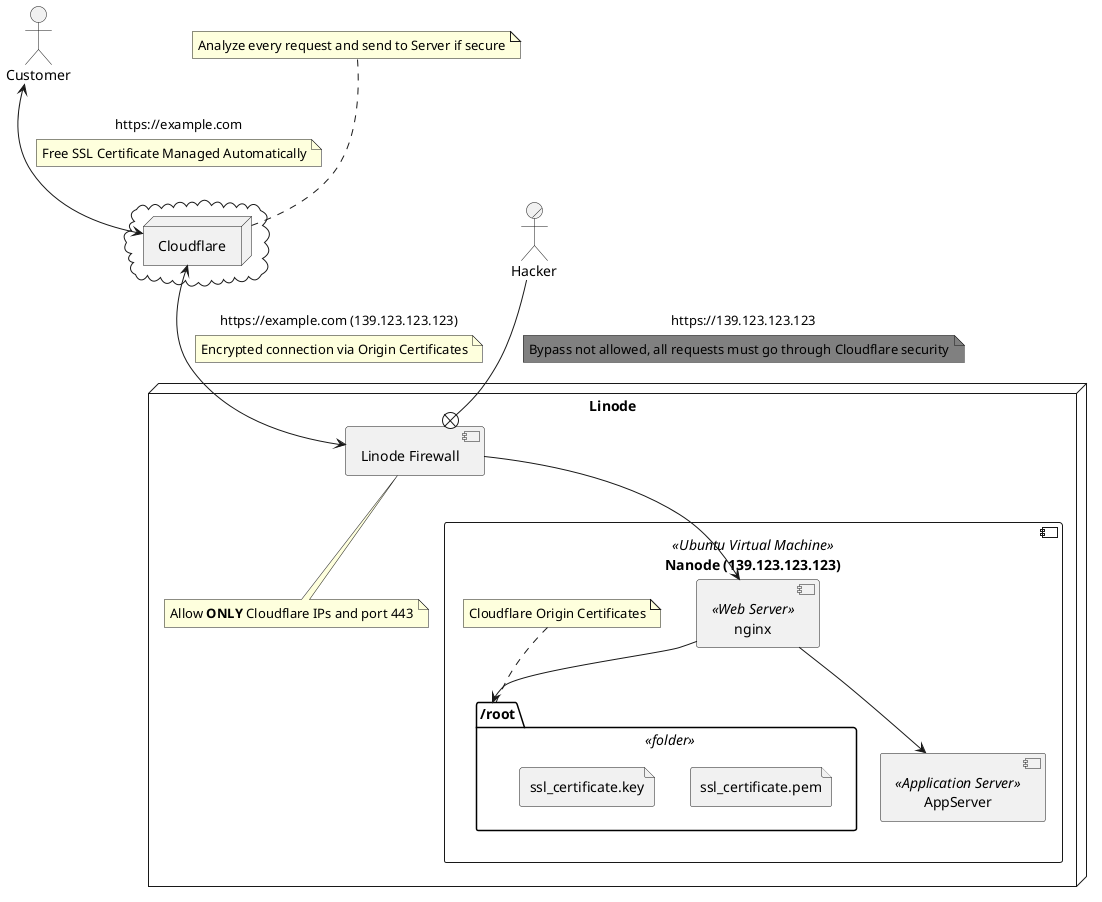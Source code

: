 {
  "sha1": "hpwse1q562d2bs4p37v8jrn6ofq3lqd",
  "insertion": {
    "when": "2024-06-03T18:59:29.866Z",
    "user": "plantuml@gmail.com"
  }
}
@startuml
  actor Customer
  actor/ Hacker
  cloud {
      node Cloudflare
  }
  note top of Cloudflare
    Analyze every request and send to Server if secure
  end note
  
  node Linode {
      component "Nanode (139.123.123.123)" <<Ubuntu Virtual Machine>> {
          component nginx <<Web Server>>
          component "AppServer" <<Application Server>>
          folder "/root" <<folder>> as root_folder {
              file ssl_certificate.pem
              file ssl_certificate.key
          }
          note "Cloudflare Origin Certificates" as N1
          N1 .. root_folder
      }
      component "Linode Firewall"
      note bottom: Allow **ONLY** Cloudflare IPs and port 443
  }
  
  Customer <--> Cloudflare: "https://example.com"
  note on link: Free SSL Certificate Managed Automatically
  Cloudflare <--> "Linode Firewall": "https://example.com (139.123.123.123)"
  note on link: Encrypted connection via Origin Certificates
  "Linode Firewall" --> nginx
  nginx --> "AppServer"
  nginx --> root_folder
  Hacker --+ "Linode Firewall": "https://139.123.123.123"
  note on link #gray: Bypass not allowed, all requests must go through Cloudflare security
@enduml
